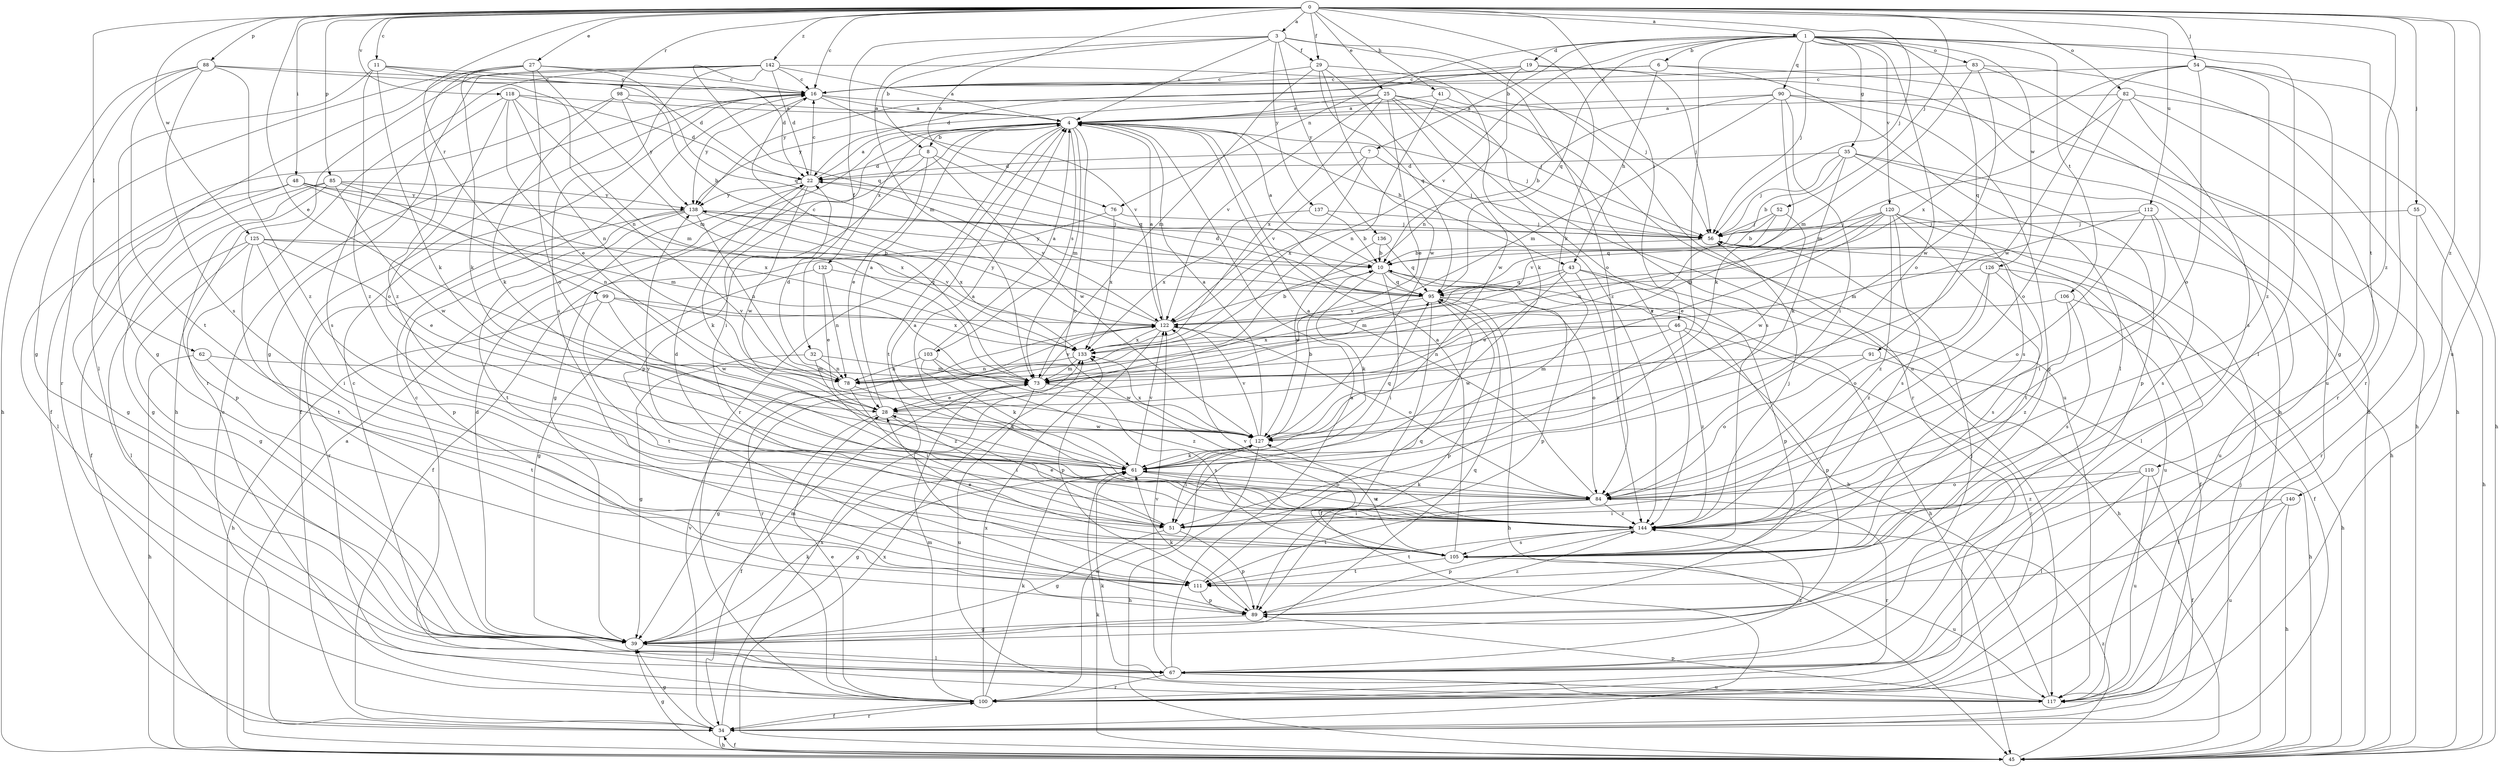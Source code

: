 strict digraph  {
0;
1;
3;
4;
6;
7;
8;
10;
11;
16;
19;
22;
25;
27;
28;
29;
32;
34;
35;
39;
41;
43;
45;
46;
48;
51;
52;
54;
55;
56;
61;
62;
67;
73;
76;
78;
82;
83;
84;
85;
88;
89;
90;
91;
95;
98;
99;
100;
103;
105;
106;
110;
111;
112;
117;
118;
120;
122;
125;
126;
127;
132;
133;
136;
137;
138;
140;
142;
144;
0 -> 1  [label=a];
0 -> 3  [label=a];
0 -> 11  [label=c];
0 -> 16  [label=c];
0 -> 25  [label=e];
0 -> 27  [label=e];
0 -> 28  [label=e];
0 -> 29  [label=f];
0 -> 41  [label=h];
0 -> 46  [label=i];
0 -> 48  [label=i];
0 -> 52  [label=j];
0 -> 54  [label=j];
0 -> 55  [label=j];
0 -> 56  [label=j];
0 -> 61  [label=k];
0 -> 62  [label=l];
0 -> 76  [label=n];
0 -> 82  [label=o];
0 -> 85  [label=p];
0 -> 88  [label=p];
0 -> 98  [label=r];
0 -> 99  [label=r];
0 -> 112  [label=u];
0 -> 117  [label=u];
0 -> 118  [label=v];
0 -> 125  [label=w];
0 -> 140  [label=z];
0 -> 142  [label=z];
0 -> 144  [label=z];
1 -> 6  [label=b];
1 -> 7  [label=b];
1 -> 19  [label=d];
1 -> 35  [label=g];
1 -> 51  [label=i];
1 -> 56  [label=j];
1 -> 67  [label=l];
1 -> 76  [label=n];
1 -> 83  [label=o];
1 -> 84  [label=o];
1 -> 90  [label=q];
1 -> 91  [label=q];
1 -> 95  [label=q];
1 -> 106  [label=t];
1 -> 110  [label=t];
1 -> 120  [label=v];
1 -> 122  [label=v];
1 -> 126  [label=w];
3 -> 4  [label=a];
3 -> 8  [label=b];
3 -> 29  [label=f];
3 -> 32  [label=f];
3 -> 73  [label=m];
3 -> 84  [label=o];
3 -> 117  [label=u];
3 -> 136  [label=y];
3 -> 137  [label=y];
4 -> 8  [label=b];
4 -> 43  [label=h];
4 -> 51  [label=i];
4 -> 56  [label=j];
4 -> 73  [label=m];
4 -> 84  [label=o];
4 -> 89  [label=p];
4 -> 100  [label=r];
4 -> 103  [label=s];
4 -> 111  [label=t];
4 -> 132  [label=x];
6 -> 16  [label=c];
6 -> 43  [label=h];
6 -> 45  [label=h];
6 -> 67  [label=l];
6 -> 138  [label=y];
7 -> 22  [label=d];
7 -> 56  [label=j];
7 -> 122  [label=v];
7 -> 133  [label=x];
8 -> 22  [label=d];
8 -> 28  [label=e];
8 -> 39  [label=g];
8 -> 95  [label=q];
8 -> 127  [label=w];
10 -> 4  [label=a];
10 -> 45  [label=h];
10 -> 51  [label=i];
10 -> 61  [label=k];
10 -> 89  [label=p];
10 -> 95  [label=q];
10 -> 138  [label=y];
11 -> 16  [label=c];
11 -> 22  [label=d];
11 -> 39  [label=g];
11 -> 61  [label=k];
11 -> 78  [label=n];
11 -> 144  [label=z];
16 -> 4  [label=a];
16 -> 34  [label=f];
16 -> 56  [label=j];
16 -> 122  [label=v];
16 -> 138  [label=y];
19 -> 16  [label=c];
19 -> 22  [label=d];
19 -> 45  [label=h];
19 -> 56  [label=j];
19 -> 78  [label=n];
22 -> 4  [label=a];
22 -> 16  [label=c];
22 -> 61  [label=k];
22 -> 122  [label=v];
22 -> 127  [label=w];
22 -> 138  [label=y];
25 -> 4  [label=a];
25 -> 28  [label=e];
25 -> 100  [label=r];
25 -> 117  [label=u];
25 -> 122  [label=v];
25 -> 127  [label=w];
25 -> 133  [label=x];
25 -> 138  [label=y];
25 -> 144  [label=z];
27 -> 16  [label=c];
27 -> 61  [label=k];
27 -> 67  [label=l];
27 -> 73  [label=m];
27 -> 84  [label=o];
27 -> 95  [label=q];
27 -> 100  [label=r];
27 -> 144  [label=z];
28 -> 4  [label=a];
28 -> 34  [label=f];
28 -> 51  [label=i];
28 -> 127  [label=w];
29 -> 16  [label=c];
29 -> 61  [label=k];
29 -> 73  [label=m];
29 -> 95  [label=q];
29 -> 127  [label=w];
29 -> 144  [label=z];
32 -> 39  [label=g];
32 -> 73  [label=m];
32 -> 78  [label=n];
32 -> 144  [label=z];
34 -> 16  [label=c];
34 -> 39  [label=g];
34 -> 45  [label=h];
34 -> 56  [label=j];
34 -> 100  [label=r];
34 -> 122  [label=v];
34 -> 133  [label=x];
35 -> 10  [label=b];
35 -> 22  [label=d];
35 -> 45  [label=h];
35 -> 56  [label=j];
35 -> 61  [label=k];
35 -> 89  [label=p];
35 -> 105  [label=s];
39 -> 22  [label=d];
39 -> 61  [label=k];
39 -> 67  [label=l];
39 -> 73  [label=m];
39 -> 95  [label=q];
41 -> 4  [label=a];
41 -> 78  [label=n];
41 -> 105  [label=s];
43 -> 28  [label=e];
43 -> 45  [label=h];
43 -> 73  [label=m];
43 -> 89  [label=p];
43 -> 95  [label=q];
43 -> 144  [label=z];
45 -> 4  [label=a];
45 -> 34  [label=f];
45 -> 39  [label=g];
45 -> 61  [label=k];
45 -> 133  [label=x];
45 -> 144  [label=z];
46 -> 78  [label=n];
46 -> 89  [label=p];
46 -> 100  [label=r];
46 -> 127  [label=w];
46 -> 133  [label=x];
46 -> 144  [label=z];
48 -> 39  [label=g];
48 -> 67  [label=l];
48 -> 73  [label=m];
48 -> 133  [label=x];
48 -> 138  [label=y];
51 -> 22  [label=d];
51 -> 28  [label=e];
51 -> 39  [label=g];
51 -> 89  [label=p];
52 -> 10  [label=b];
52 -> 56  [label=j];
52 -> 122  [label=v];
52 -> 127  [label=w];
54 -> 16  [label=c];
54 -> 39  [label=g];
54 -> 84  [label=o];
54 -> 100  [label=r];
54 -> 127  [label=w];
54 -> 133  [label=x];
54 -> 144  [label=z];
55 -> 45  [label=h];
55 -> 56  [label=j];
55 -> 100  [label=r];
56 -> 10  [label=b];
56 -> 34  [label=f];
56 -> 117  [label=u];
61 -> 4  [label=a];
61 -> 39  [label=g];
61 -> 84  [label=o];
61 -> 95  [label=q];
61 -> 122  [label=v];
61 -> 144  [label=z];
62 -> 45  [label=h];
62 -> 73  [label=m];
62 -> 111  [label=t];
67 -> 4  [label=a];
67 -> 16  [label=c];
67 -> 56  [label=j];
67 -> 100  [label=r];
67 -> 117  [label=u];
67 -> 122  [label=v];
67 -> 144  [label=z];
73 -> 28  [label=e];
73 -> 39  [label=g];
73 -> 105  [label=s];
73 -> 117  [label=u];
73 -> 122  [label=v];
76 -> 34  [label=f];
76 -> 56  [label=j];
76 -> 133  [label=x];
78 -> 22  [label=d];
78 -> 51  [label=i];
78 -> 61  [label=k];
82 -> 4  [label=a];
82 -> 45  [label=h];
82 -> 73  [label=m];
82 -> 84  [label=o];
82 -> 100  [label=r];
82 -> 105  [label=s];
83 -> 16  [label=c];
83 -> 45  [label=h];
83 -> 73  [label=m];
83 -> 117  [label=u];
83 -> 127  [label=w];
84 -> 4  [label=a];
84 -> 51  [label=i];
84 -> 61  [label=k];
84 -> 100  [label=r];
84 -> 111  [label=t];
84 -> 144  [label=z];
85 -> 34  [label=f];
85 -> 39  [label=g];
85 -> 78  [label=n];
85 -> 89  [label=p];
85 -> 127  [label=w];
85 -> 133  [label=x];
85 -> 138  [label=y];
88 -> 16  [label=c];
88 -> 22  [label=d];
88 -> 39  [label=g];
88 -> 45  [label=h];
88 -> 105  [label=s];
88 -> 111  [label=t];
88 -> 144  [label=z];
89 -> 39  [label=g];
89 -> 61  [label=k];
89 -> 144  [label=z];
90 -> 4  [label=a];
90 -> 10  [label=b];
90 -> 39  [label=g];
90 -> 45  [label=h];
90 -> 51  [label=i];
90 -> 61  [label=k];
90 -> 73  [label=m];
91 -> 45  [label=h];
91 -> 73  [label=m];
91 -> 84  [label=o];
95 -> 22  [label=d];
95 -> 34  [label=f];
95 -> 45  [label=h];
95 -> 84  [label=o];
95 -> 89  [label=p];
95 -> 122  [label=v];
98 -> 4  [label=a];
98 -> 10  [label=b];
98 -> 34  [label=f];
98 -> 61  [label=k];
98 -> 138  [label=y];
99 -> 45  [label=h];
99 -> 111  [label=t];
99 -> 122  [label=v];
99 -> 127  [label=w];
99 -> 133  [label=x];
100 -> 28  [label=e];
100 -> 34  [label=f];
100 -> 61  [label=k];
100 -> 73  [label=m];
100 -> 127  [label=w];
100 -> 133  [label=x];
103 -> 4  [label=a];
103 -> 61  [label=k];
103 -> 78  [label=n];
103 -> 127  [label=w];
103 -> 144  [label=z];
105 -> 4  [label=a];
105 -> 28  [label=e];
105 -> 111  [label=t];
105 -> 117  [label=u];
105 -> 122  [label=v];
105 -> 127  [label=w];
106 -> 45  [label=h];
106 -> 105  [label=s];
106 -> 122  [label=v];
106 -> 144  [label=z];
110 -> 34  [label=f];
110 -> 67  [label=l];
110 -> 84  [label=o];
110 -> 117  [label=u];
110 -> 144  [label=z];
111 -> 89  [label=p];
111 -> 95  [label=q];
112 -> 51  [label=i];
112 -> 56  [label=j];
112 -> 73  [label=m];
112 -> 84  [label=o];
112 -> 105  [label=s];
117 -> 10  [label=b];
117 -> 16  [label=c];
117 -> 61  [label=k];
117 -> 89  [label=p];
118 -> 4  [label=a];
118 -> 22  [label=d];
118 -> 28  [label=e];
118 -> 73  [label=m];
118 -> 78  [label=n];
118 -> 84  [label=o];
118 -> 105  [label=s];
120 -> 28  [label=e];
120 -> 56  [label=j];
120 -> 67  [label=l];
120 -> 78  [label=n];
120 -> 95  [label=q];
120 -> 105  [label=s];
120 -> 111  [label=t];
120 -> 117  [label=u];
120 -> 144  [label=z];
122 -> 4  [label=a];
122 -> 10  [label=b];
122 -> 16  [label=c];
122 -> 84  [label=o];
122 -> 89  [label=p];
122 -> 100  [label=r];
122 -> 133  [label=x];
122 -> 138  [label=y];
125 -> 10  [label=b];
125 -> 28  [label=e];
125 -> 39  [label=g];
125 -> 51  [label=i];
125 -> 67  [label=l];
125 -> 111  [label=t];
125 -> 122  [label=v];
126 -> 34  [label=f];
126 -> 84  [label=o];
126 -> 95  [label=q];
126 -> 105  [label=s];
126 -> 144  [label=z];
127 -> 4  [label=a];
127 -> 10  [label=b];
127 -> 45  [label=h];
127 -> 51  [label=i];
127 -> 61  [label=k];
127 -> 122  [label=v];
127 -> 133  [label=x];
132 -> 28  [label=e];
132 -> 39  [label=g];
132 -> 78  [label=n];
132 -> 95  [label=q];
133 -> 73  [label=m];
133 -> 78  [label=n];
136 -> 10  [label=b];
136 -> 95  [label=q];
136 -> 127  [label=w];
137 -> 10  [label=b];
137 -> 56  [label=j];
137 -> 133  [label=x];
138 -> 56  [label=j];
138 -> 78  [label=n];
138 -> 89  [label=p];
138 -> 100  [label=r];
138 -> 111  [label=t];
138 -> 133  [label=x];
140 -> 45  [label=h];
140 -> 51  [label=i];
140 -> 111  [label=t];
140 -> 117  [label=u];
142 -> 4  [label=a];
142 -> 16  [label=c];
142 -> 22  [label=d];
142 -> 39  [label=g];
142 -> 45  [label=h];
142 -> 56  [label=j];
142 -> 95  [label=q];
142 -> 100  [label=r];
142 -> 105  [label=s];
144 -> 4  [label=a];
144 -> 56  [label=j];
144 -> 89  [label=p];
144 -> 105  [label=s];
144 -> 111  [label=t];
144 -> 138  [label=y];
}
